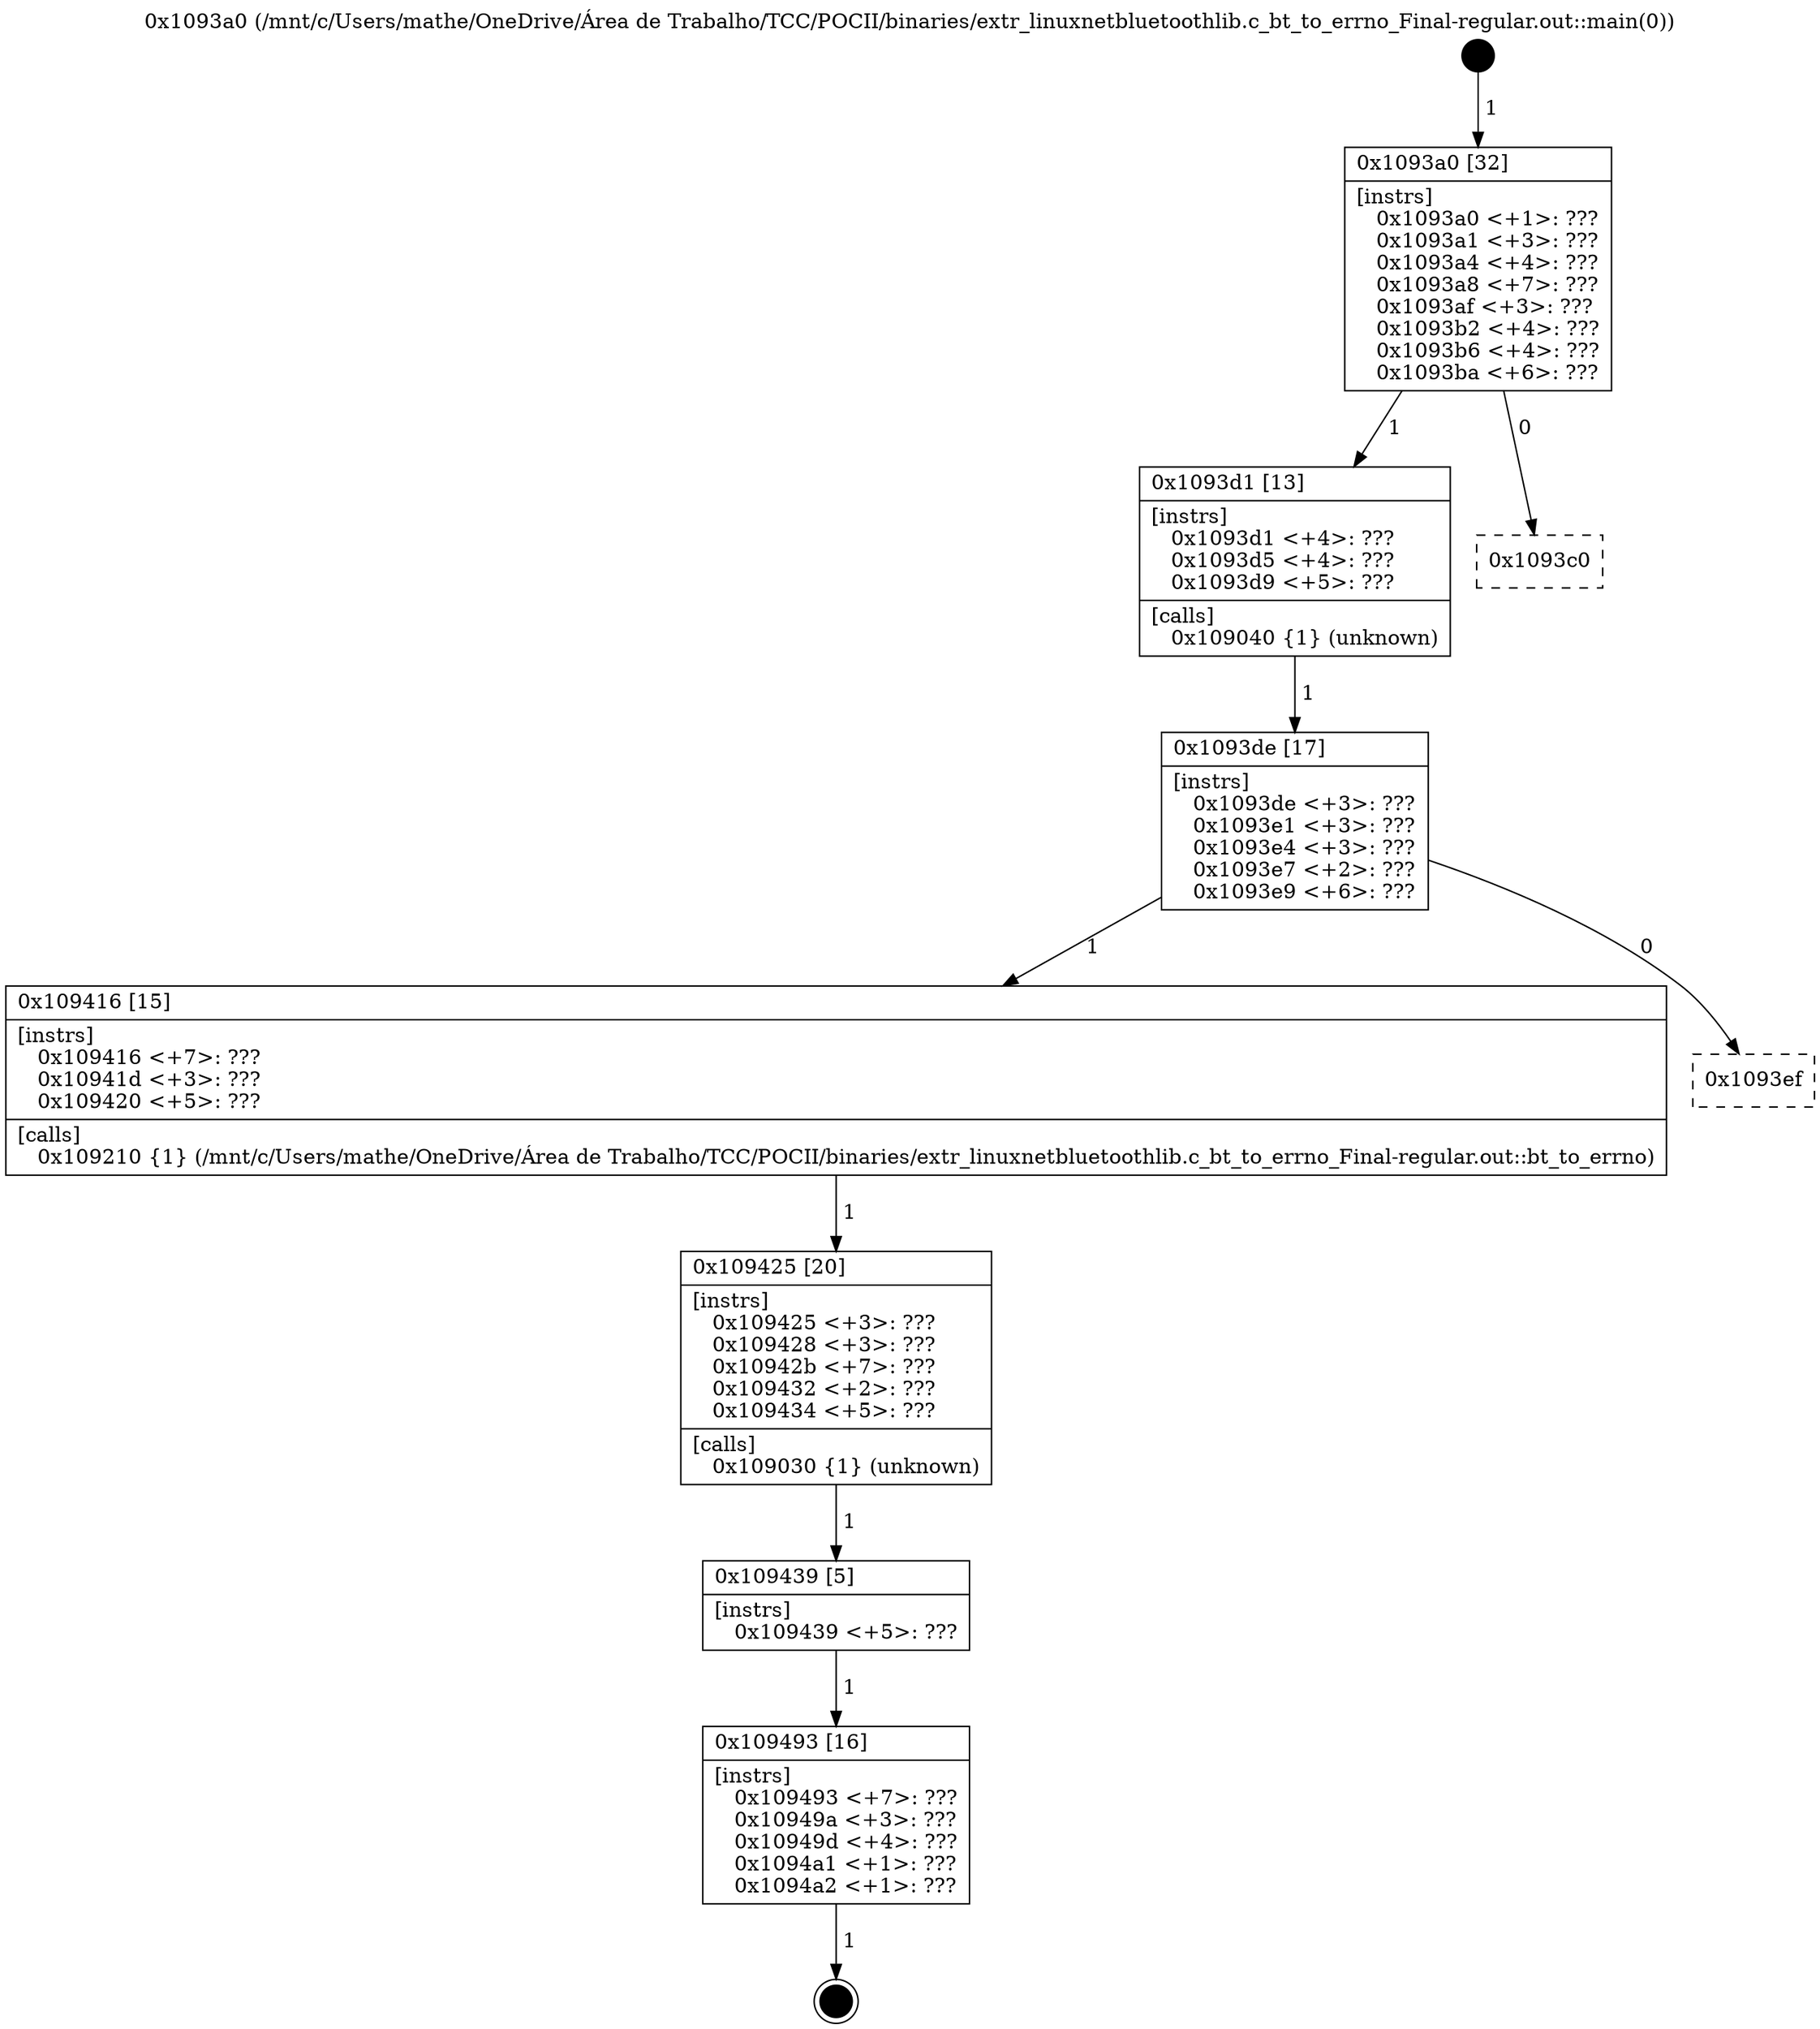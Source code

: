 digraph "0x1093a0" {
  label = "0x1093a0 (/mnt/c/Users/mathe/OneDrive/Área de Trabalho/TCC/POCII/binaries/extr_linuxnetbluetoothlib.c_bt_to_errno_Final-regular.out::main(0))"
  labelloc = "t"
  node[shape=record]

  Entry [label="",width=0.3,height=0.3,shape=circle,fillcolor=black,style=filled]
  "0x1093a0" [label="{
     0x1093a0 [32]\l
     | [instrs]\l
     &nbsp;&nbsp;0x1093a0 \<+1\>: ???\l
     &nbsp;&nbsp;0x1093a1 \<+3\>: ???\l
     &nbsp;&nbsp;0x1093a4 \<+4\>: ???\l
     &nbsp;&nbsp;0x1093a8 \<+7\>: ???\l
     &nbsp;&nbsp;0x1093af \<+3\>: ???\l
     &nbsp;&nbsp;0x1093b2 \<+4\>: ???\l
     &nbsp;&nbsp;0x1093b6 \<+4\>: ???\l
     &nbsp;&nbsp;0x1093ba \<+6\>: ???\l
  }"]
  "0x1093d1" [label="{
     0x1093d1 [13]\l
     | [instrs]\l
     &nbsp;&nbsp;0x1093d1 \<+4\>: ???\l
     &nbsp;&nbsp;0x1093d5 \<+4\>: ???\l
     &nbsp;&nbsp;0x1093d9 \<+5\>: ???\l
     | [calls]\l
     &nbsp;&nbsp;0x109040 \{1\} (unknown)\l
  }"]
  "0x1093c0" [label="{
     0x1093c0\l
  }", style=dashed]
  "0x1093de" [label="{
     0x1093de [17]\l
     | [instrs]\l
     &nbsp;&nbsp;0x1093de \<+3\>: ???\l
     &nbsp;&nbsp;0x1093e1 \<+3\>: ???\l
     &nbsp;&nbsp;0x1093e4 \<+3\>: ???\l
     &nbsp;&nbsp;0x1093e7 \<+2\>: ???\l
     &nbsp;&nbsp;0x1093e9 \<+6\>: ???\l
  }"]
  "0x109416" [label="{
     0x109416 [15]\l
     | [instrs]\l
     &nbsp;&nbsp;0x109416 \<+7\>: ???\l
     &nbsp;&nbsp;0x10941d \<+3\>: ???\l
     &nbsp;&nbsp;0x109420 \<+5\>: ???\l
     | [calls]\l
     &nbsp;&nbsp;0x109210 \{1\} (/mnt/c/Users/mathe/OneDrive/Área de Trabalho/TCC/POCII/binaries/extr_linuxnetbluetoothlib.c_bt_to_errno_Final-regular.out::bt_to_errno)\l
  }"]
  "0x1093ef" [label="{
     0x1093ef\l
  }", style=dashed]
  "0x109425" [label="{
     0x109425 [20]\l
     | [instrs]\l
     &nbsp;&nbsp;0x109425 \<+3\>: ???\l
     &nbsp;&nbsp;0x109428 \<+3\>: ???\l
     &nbsp;&nbsp;0x10942b \<+7\>: ???\l
     &nbsp;&nbsp;0x109432 \<+2\>: ???\l
     &nbsp;&nbsp;0x109434 \<+5\>: ???\l
     | [calls]\l
     &nbsp;&nbsp;0x109030 \{1\} (unknown)\l
  }"]
  "0x109439" [label="{
     0x109439 [5]\l
     | [instrs]\l
     &nbsp;&nbsp;0x109439 \<+5\>: ???\l
  }"]
  "0x109493" [label="{
     0x109493 [16]\l
     | [instrs]\l
     &nbsp;&nbsp;0x109493 \<+7\>: ???\l
     &nbsp;&nbsp;0x10949a \<+3\>: ???\l
     &nbsp;&nbsp;0x10949d \<+4\>: ???\l
     &nbsp;&nbsp;0x1094a1 \<+1\>: ???\l
     &nbsp;&nbsp;0x1094a2 \<+1\>: ???\l
  }"]
  Exit [label="",width=0.3,height=0.3,shape=circle,fillcolor=black,style=filled,peripheries=2]
  Entry -> "0x1093a0" [label=" 1"]
  "0x1093a0" -> "0x1093d1" [label=" 1"]
  "0x1093a0" -> "0x1093c0" [label=" 0"]
  "0x1093d1" -> "0x1093de" [label=" 1"]
  "0x1093de" -> "0x109416" [label=" 1"]
  "0x1093de" -> "0x1093ef" [label=" 0"]
  "0x109416" -> "0x109425" [label=" 1"]
  "0x109425" -> "0x109439" [label=" 1"]
  "0x109439" -> "0x109493" [label=" 1"]
  "0x109493" -> Exit [label=" 1"]
}
